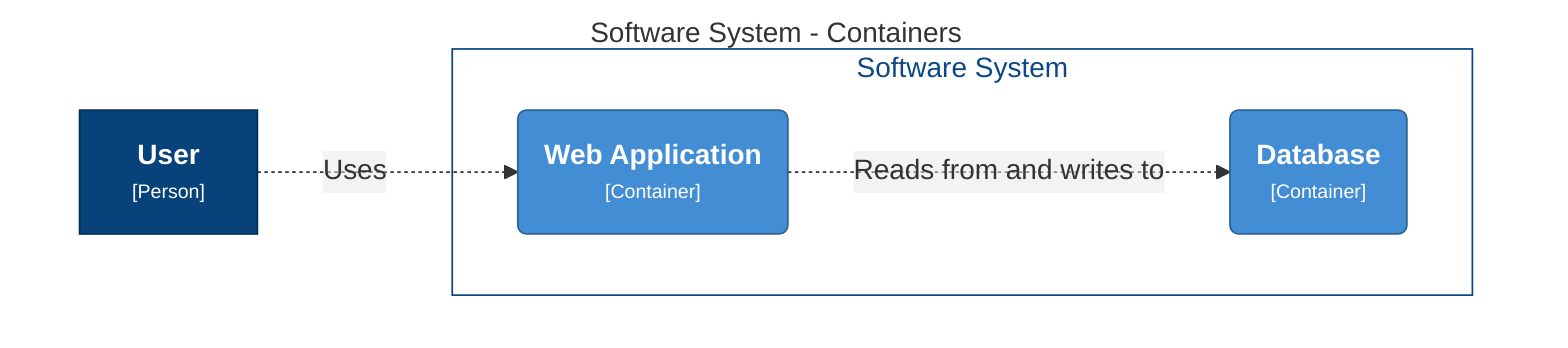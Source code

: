 graph TB
  linkStyle default fill:#ffffff

  subgraph diagram ["Software System - Containers"]
    style diagram fill:#ffffff,stroke:#ffffff

    1["<div style='font-weight: bold'>User</div><div style='font-size: 70%; margin-top: 0px'>[Person]</div>"]
    style 1 fill:#08427b,stroke:#052e56,color:#ffffff

    subgraph 2 [Software System]
      style 2 fill:#ffffff,stroke:#0b4884,color:#0b4884

      3("<div style='font-weight: bold'>Web Application</div><div style='font-size: 70%; margin-top: 0px'>[Container]</div>")
      style 3 fill:#438dd5,stroke:#2e6295,color:#ffffff
      4("<div style='font-weight: bold'>Database</div><div style='font-size: 70%; margin-top: 0px'>[Container]</div>")
      style 4 fill:#438dd5,stroke:#2e6295,color:#ffffff
    end

    1-. "<div>Uses</div><div style='font-size: 70%'></div>" .->3
    3-. "<div>Reads from and writes to</div><div style='font-size: 70%'></div>" .->4
  end